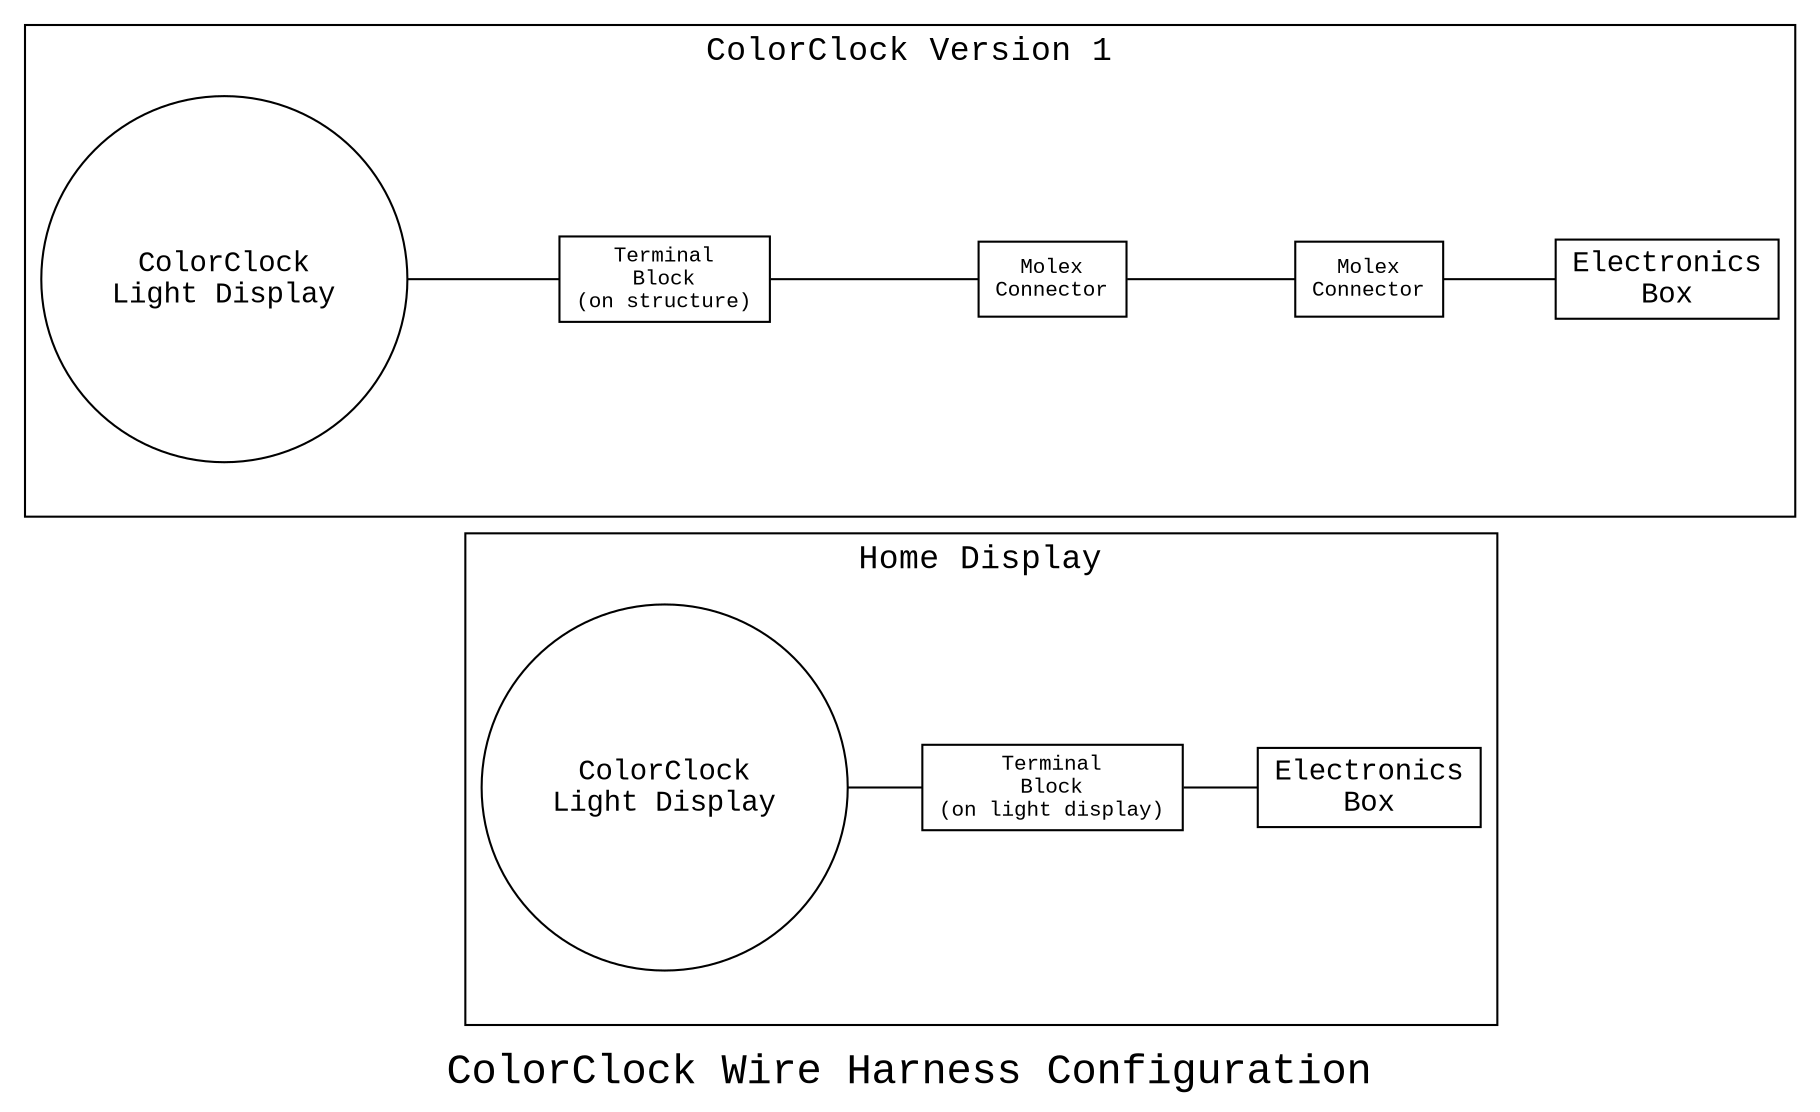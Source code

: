 
//______________________________________________________________________
//______________________________________________________________________
//      _   __   _   _ _   _   _   _         _
// |   |_| | _  | | | V | | | | / |_/ |_| | /
// |__ | | |__| |_| |   | |_| | \ |   | | | \_
//  _  _         _ ___  _       _ ___   _                        / /
// /  | | |\ |  \   |  | / | | /   |   \                        (^^)
// \_ |_| | \| _/   |  | \ |_| \_  |  _/                        (____)o
//______________________________________________________________________
//______________________________________________________________________
//
//----------------------------------------------------------------------
// Copyright 2024, Rebecca Rashkin
// -------------------------------
// This code may be copied, redistributed, transformed, or built upon in
// any format for educational, non-commercial purposes.
//
// Please give me appropriate credit should you choose to use this
// resource. Thank you :)
//----------------------------------------------------------------------
//
//______________________________________________________________________
// //\^.^/\\   //\^.^/\\   //\^.^/\\   //\^.^/\\   //\^.^/\\   //\^.^/\\
//______________________________________________________________________

//______________________________________________________________________
// DESCRIPTION
// This contains a block diagram of the wire harness used in ColorClock.
//
// USAGE
// This file uses preprocessor directives to define constants since the
// DOT language does not have variables or constants.
//
// For this reason, in order to render the image correctly, you must
// first pass this file through cpp. So, to generate the image
// associated with this script, run the following command:
//
// cpp wire-harness__2025-02-08.dot| dot -Tsvg -o wire_harness.svg
//______________________________________________________________________

//______________________________________________________________________
//
//______________________________________________________________________

#include "color-constants.dot"

digraph ColorClockCableHarness
{
  label="ColorClock Wire Harness Configuration"
  fontsize=20
  fontname="Courier New"
  rankdir=LR

  node
  [ fontname="Courier New"
    color=FLUX_BLUE
  ]

  edge
  [ color=FLUX_CYAN
  ]

  subgraph cluster_v1
  {
    label="ColorClock Version 1"
    fontname="Courier New"
    fontsize=16

    electronics_box
    [ shape=polygon
      sides=4
      distortion=0
      label="Electronics\nBox"
    ]

    molex_connector0
    [ shape=polygon
      sides=4
      label="Molex\nConnector"
      fontsize=10
    ]

    molex_connector1
    [ shape=polygon
      sides=4
      label="Molex\nConnector"
      fontsize=10
    ]

    terminal_block
    [ shape=rectangle
      label="Terminal\nBlock\n(on structure)"
      fontsize=10
    ]

    light_display
    [ shape=circle
      label="ColorClock\nLight Display"
    ]

    position_node_top
    [ shape=point
      width=0
      style=invis
    ]

  }

  // TODO make these not copies
  subgraph cluster_home_display
  {
    label="Home Display"
    rank=LR
    fontsize=16

    electronics_box_
    [ shape=polygon
      sides=4
      distortion=0
      label="Electronics\nBox"
    ]

    light_display_
    [ shape=circle
      label="ColorClock\nLight Display"
    ]

    terminal_block_
    [ shape=rectangle
      label="Terminal\nBlock\n(on light display)"
      fontsize=10
    ]

    position_node_bottom
    [ shape=point
      width=0
      style=invis
    ]

  }

    light_display     -> terminal_block   [arrowhead=none]
    terminal_block    -> molex_connector1 [arrowhead=none]
    molex_connector1  -> molex_connector0 [arrowhead=none]
    molex_connector0  -> electronics_box  [arrowhead=none]

    light_display_    -> terminal_block_  [arrowhead=none]
    terminal_block_   -> electronics_box_ [arrowhead=none]

    position_node_top -> position_node_bottom
    [ style=invis
      weight=100
      lhead="cluster_home_display"
      ltail="cluster_v1"
    ]
}
